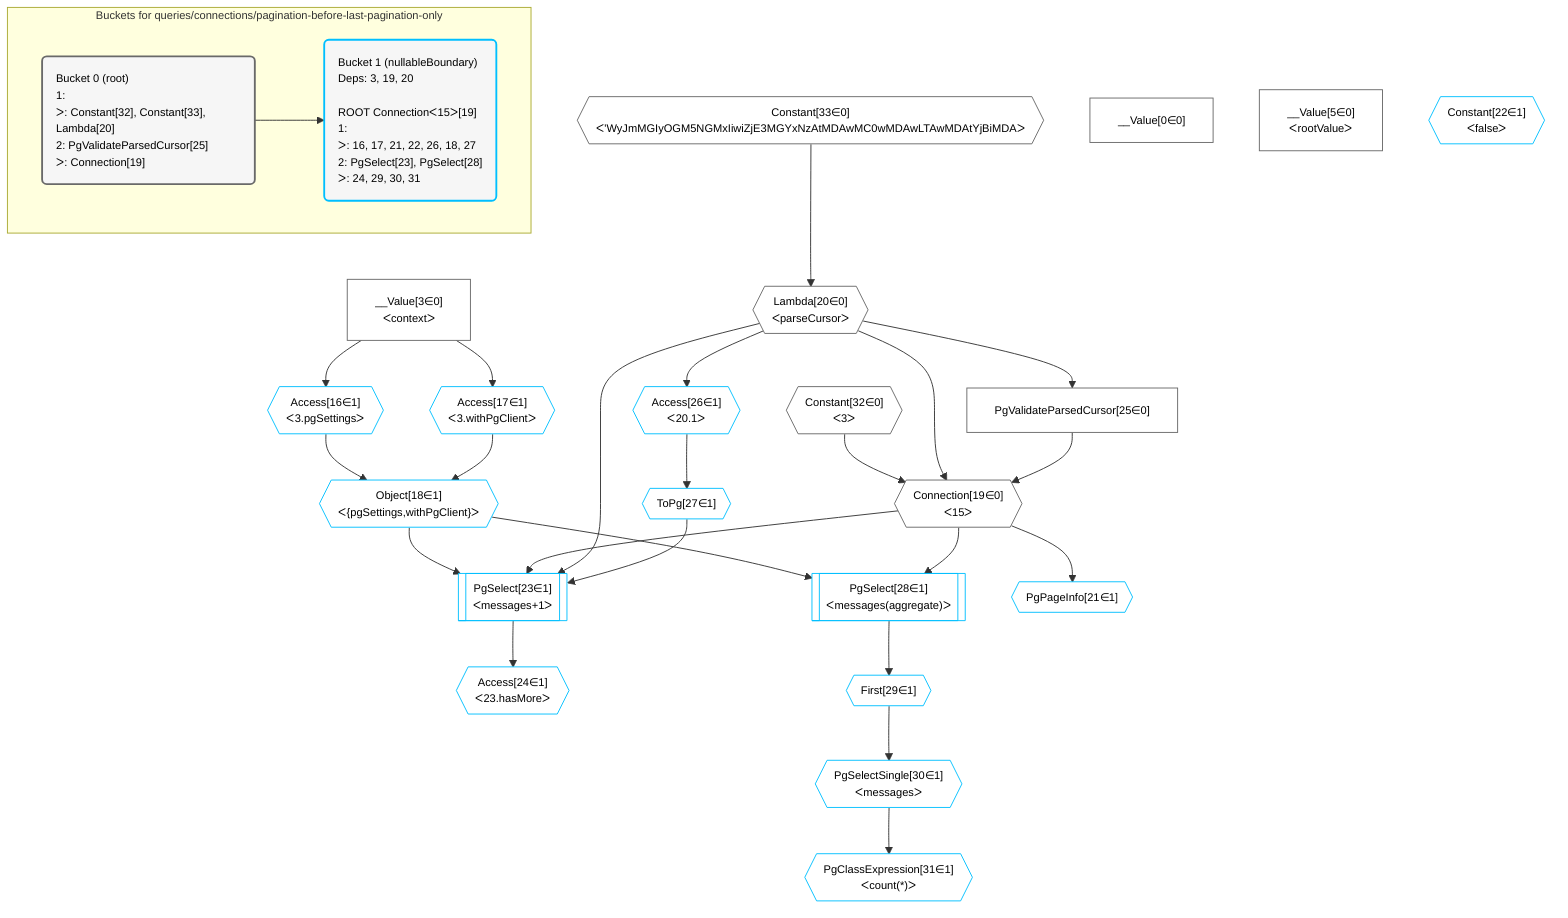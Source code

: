 %%{init: {'themeVariables': { 'fontSize': '12px'}}}%%
graph TD
    classDef path fill:#eee,stroke:#000,color:#000
    classDef plan fill:#fff,stroke-width:1px,color:#000
    classDef itemplan fill:#fff,stroke-width:2px,color:#000
    classDef unbatchedplan fill:#dff,stroke-width:1px,color:#000
    classDef sideeffectplan fill:#fcc,stroke-width:2px,color:#000
    classDef bucket fill:#f6f6f6,color:#000,stroke-width:2px,text-align:left


    %% plan dependencies
    Connection19{{"Connection[19∈0]<br />ᐸ15ᐳ"}}:::plan
    Constant32{{"Constant[32∈0]<br />ᐸ3ᐳ"}}:::plan
    Lambda20{{"Lambda[20∈0]<br />ᐸparseCursorᐳ"}}:::plan
    PgValidateParsedCursor25["PgValidateParsedCursor[25∈0]"]:::plan
    Constant32 & Lambda20 & PgValidateParsedCursor25 --> Connection19
    Constant33{{"Constant[33∈0]<br />ᐸ'WyJmMGIyOGM5NGMxIiwiZjE3MGYxNzAtMDAwMC0wMDAwLTAwMDAtYjBiMDAᐳ"}}:::plan
    Constant33 --> Lambda20
    Lambda20 --> PgValidateParsedCursor25
    __Value0["__Value[0∈0]"]:::plan
    __Value3["__Value[3∈0]<br />ᐸcontextᐳ"]:::plan
    __Value5["__Value[5∈0]<br />ᐸrootValueᐳ"]:::plan
    PgSelect23[["PgSelect[23∈1]<br />ᐸmessages+1ᐳ"]]:::plan
    Object18{{"Object[18∈1]<br />ᐸ{pgSettings,withPgClient}ᐳ"}}:::plan
    ToPg27{{"ToPg[27∈1]"}}:::plan
    Object18 & Connection19 & Lambda20 & ToPg27 --> PgSelect23
    Access16{{"Access[16∈1]<br />ᐸ3.pgSettingsᐳ"}}:::plan
    Access17{{"Access[17∈1]<br />ᐸ3.withPgClientᐳ"}}:::plan
    Access16 & Access17 --> Object18
    PgSelect28[["PgSelect[28∈1]<br />ᐸmessages(aggregate)ᐳ"]]:::plan
    Object18 & Connection19 --> PgSelect28
    __Value3 --> Access16
    __Value3 --> Access17
    PgPageInfo21{{"PgPageInfo[21∈1]"}}:::plan
    Connection19 --> PgPageInfo21
    Access24{{"Access[24∈1]<br />ᐸ23.hasMoreᐳ"}}:::plan
    PgSelect23 --> Access24
    Access26{{"Access[26∈1]<br />ᐸ20.1ᐳ"}}:::plan
    Lambda20 --> Access26
    Access26 --> ToPg27
    First29{{"First[29∈1]"}}:::plan
    PgSelect28 --> First29
    PgSelectSingle30{{"PgSelectSingle[30∈1]<br />ᐸmessagesᐳ"}}:::plan
    First29 --> PgSelectSingle30
    PgClassExpression31{{"PgClassExpression[31∈1]<br />ᐸcount(*)ᐳ"}}:::plan
    PgSelectSingle30 --> PgClassExpression31
    Constant22{{"Constant[22∈1]<br />ᐸfalseᐳ"}}:::plan

    %% define steps

    subgraph "Buckets for queries/connections/pagination-before-last-pagination-only"
    Bucket0("Bucket 0 (root)<br />1: <br />ᐳ: Constant[32], Constant[33], Lambda[20]<br />2: PgValidateParsedCursor[25]<br />ᐳ: Connection[19]"):::bucket
    classDef bucket0 stroke:#696969
    class Bucket0,__Value0,__Value3,__Value5,Connection19,Lambda20,PgValidateParsedCursor25,Constant32,Constant33 bucket0
    Bucket1("Bucket 1 (nullableBoundary)<br />Deps: 3, 19, 20<br /><br />ROOT Connectionᐸ15ᐳ[19]<br />1: <br />ᐳ: 16, 17, 21, 22, 26, 18, 27<br />2: PgSelect[23], PgSelect[28]<br />ᐳ: 24, 29, 30, 31"):::bucket
    classDef bucket1 stroke:#00bfff
    class Bucket1,Access16,Access17,Object18,PgPageInfo21,Constant22,PgSelect23,Access24,Access26,ToPg27,PgSelect28,First29,PgSelectSingle30,PgClassExpression31 bucket1
    Bucket0 --> Bucket1
    end